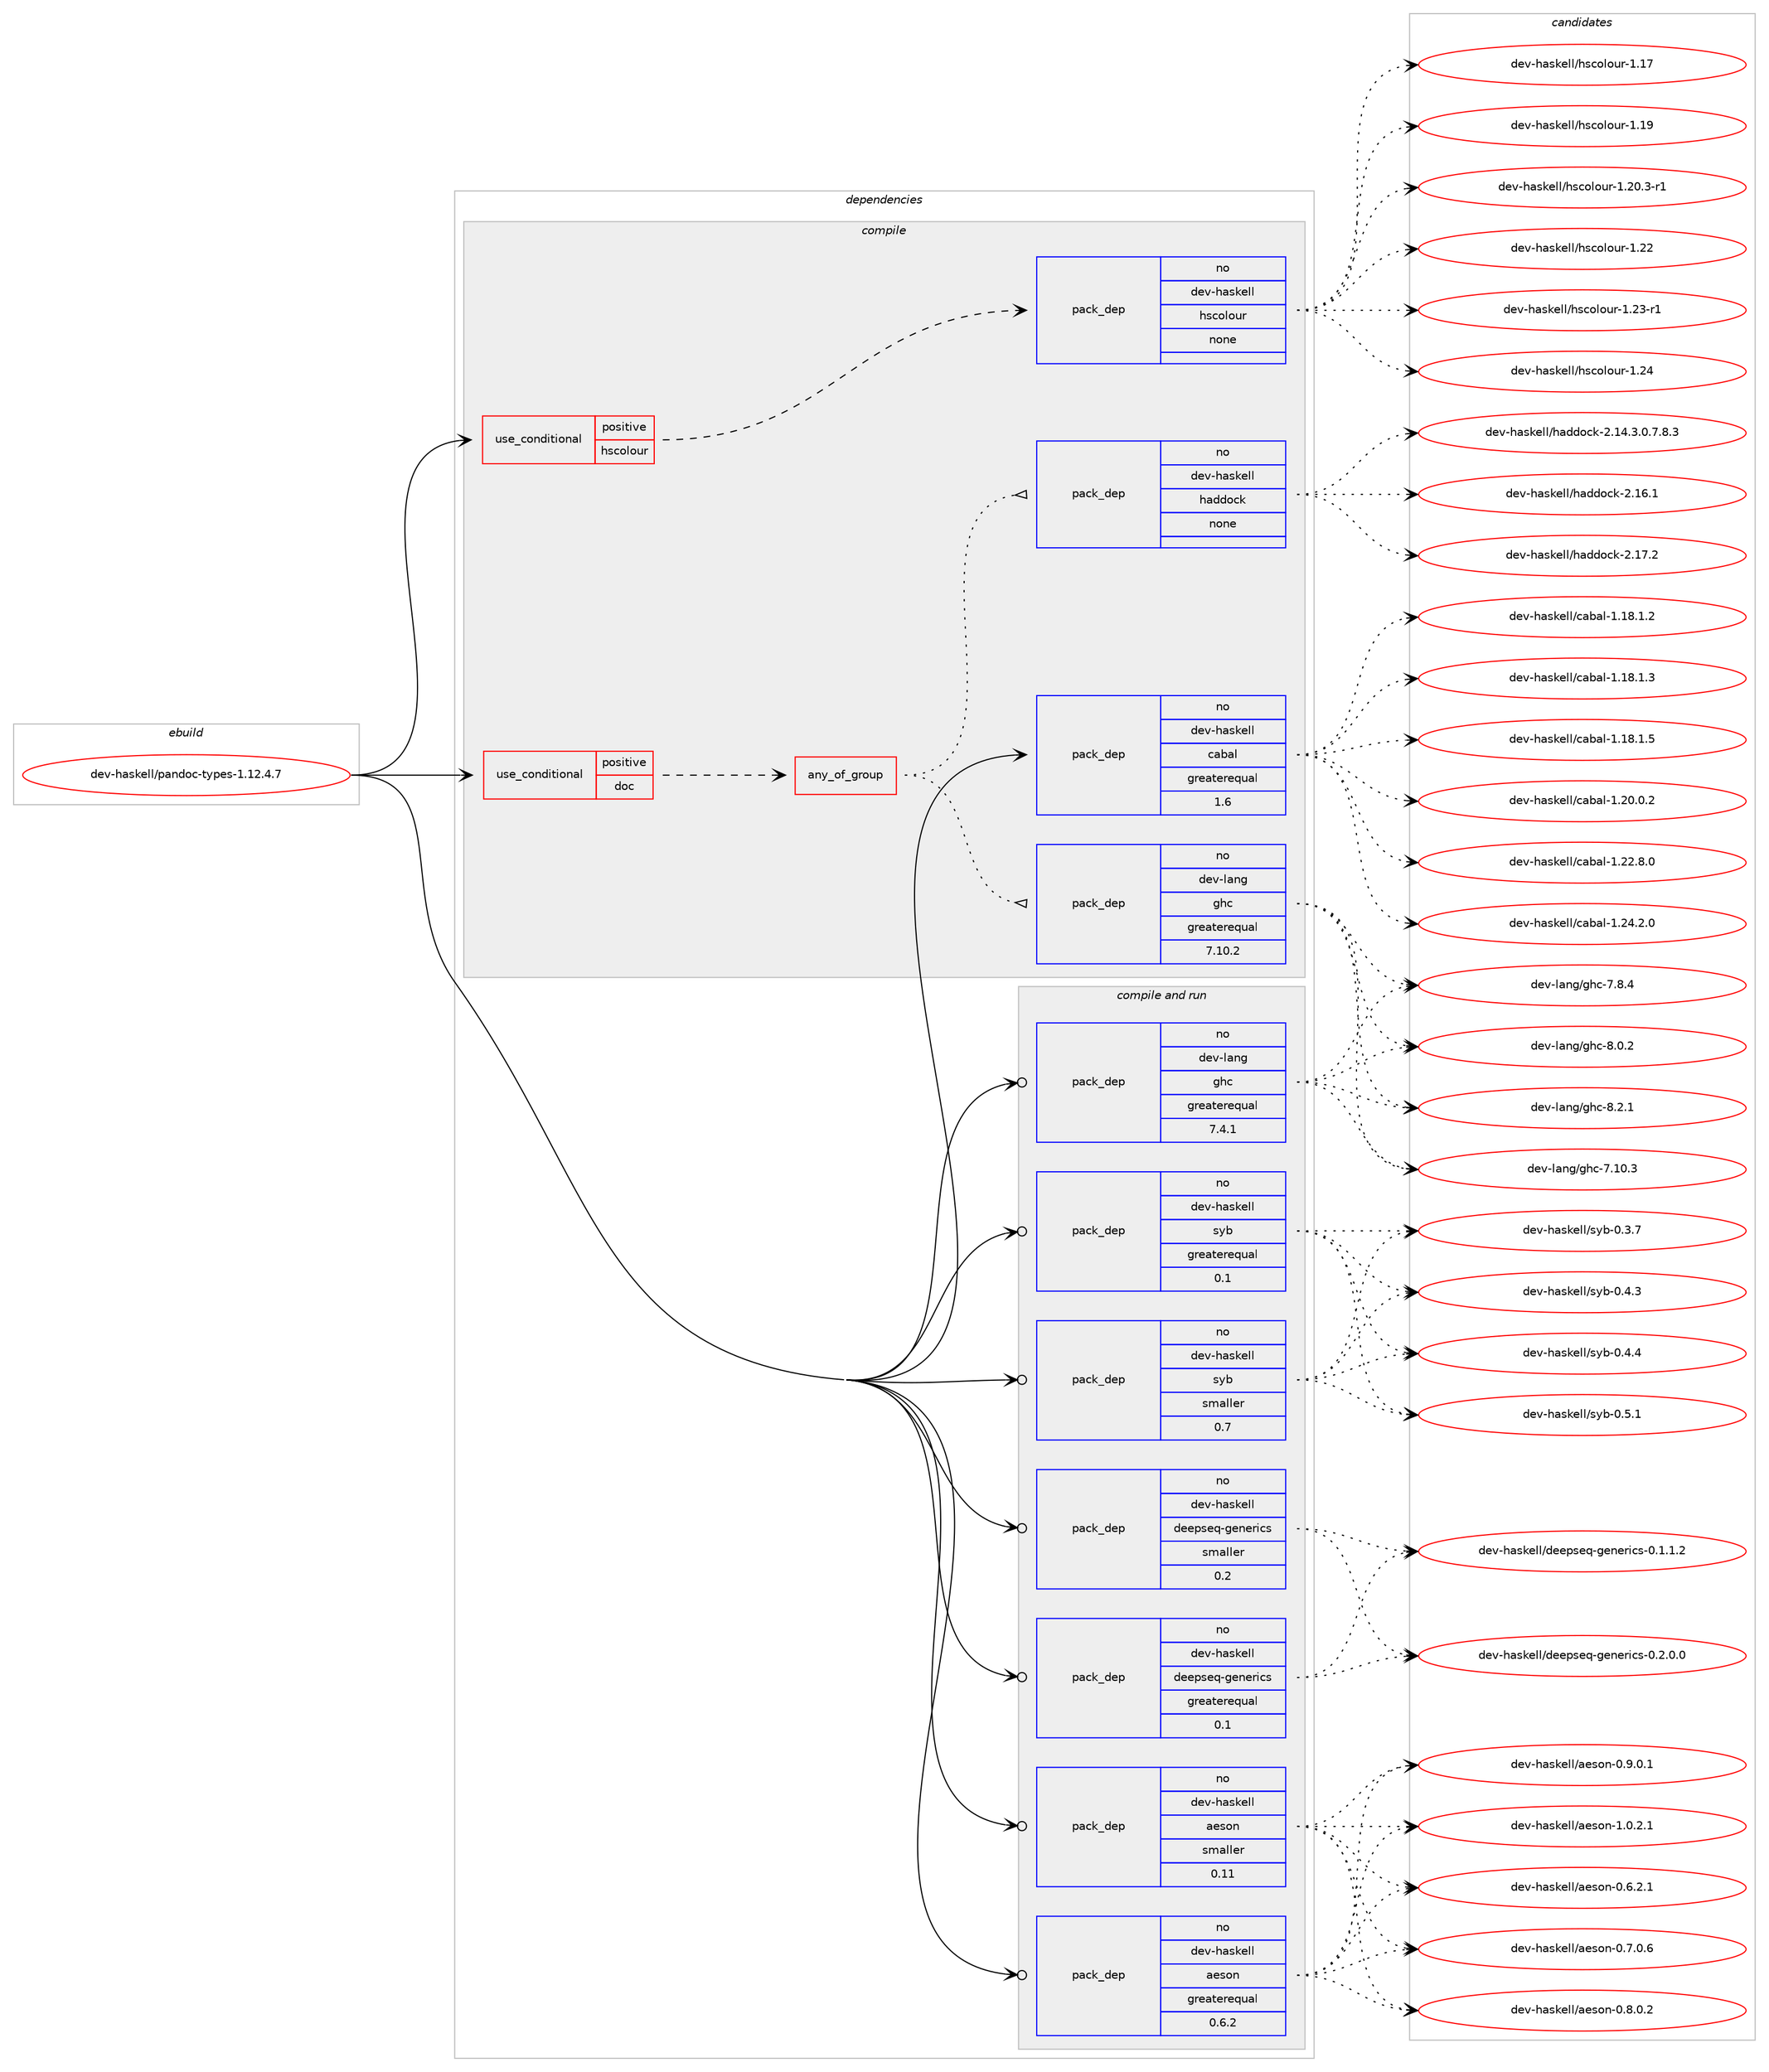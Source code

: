 digraph prolog {

# *************
# Graph options
# *************

newrank=true;
concentrate=true;
compound=true;
graph [rankdir=LR,fontname=Helvetica,fontsize=10,ranksep=1.5];#, ranksep=2.5, nodesep=0.2];
edge  [arrowhead=vee];
node  [fontname=Helvetica,fontsize=10];

# **********
# The ebuild
# **********

subgraph cluster_leftcol {
color=gray;
rank=same;
label=<<i>ebuild</i>>;
id [label="dev-haskell/pandoc-types-1.12.4.7", color=red, width=4, href="../dev-haskell/pandoc-types-1.12.4.7.svg"];
}

# ****************
# The dependencies
# ****************

subgraph cluster_midcol {
color=gray;
label=<<i>dependencies</i>>;
subgraph cluster_compile {
fillcolor="#eeeeee";
style=filled;
label=<<i>compile</i>>;
subgraph cond20262 {
dependency89068 [label=<<TABLE BORDER="0" CELLBORDER="1" CELLSPACING="0" CELLPADDING="4"><TR><TD ROWSPAN="3" CELLPADDING="10">use_conditional</TD></TR><TR><TD>positive</TD></TR><TR><TD>doc</TD></TR></TABLE>>, shape=none, color=red];
subgraph any2464 {
dependency89069 [label=<<TABLE BORDER="0" CELLBORDER="1" CELLSPACING="0" CELLPADDING="4"><TR><TD CELLPADDING="10">any_of_group</TD></TR></TABLE>>, shape=none, color=red];subgraph pack66312 {
dependency89070 [label=<<TABLE BORDER="0" CELLBORDER="1" CELLSPACING="0" CELLPADDING="4" WIDTH="220"><TR><TD ROWSPAN="6" CELLPADDING="30">pack_dep</TD></TR><TR><TD WIDTH="110">no</TD></TR><TR><TD>dev-haskell</TD></TR><TR><TD>haddock</TD></TR><TR><TD>none</TD></TR><TR><TD></TD></TR></TABLE>>, shape=none, color=blue];
}
dependency89069:e -> dependency89070:w [weight=20,style="dotted",arrowhead="oinv"];
subgraph pack66313 {
dependency89071 [label=<<TABLE BORDER="0" CELLBORDER="1" CELLSPACING="0" CELLPADDING="4" WIDTH="220"><TR><TD ROWSPAN="6" CELLPADDING="30">pack_dep</TD></TR><TR><TD WIDTH="110">no</TD></TR><TR><TD>dev-lang</TD></TR><TR><TD>ghc</TD></TR><TR><TD>greaterequal</TD></TR><TR><TD>7.10.2</TD></TR></TABLE>>, shape=none, color=blue];
}
dependency89069:e -> dependency89071:w [weight=20,style="dotted",arrowhead="oinv"];
}
dependency89068:e -> dependency89069:w [weight=20,style="dashed",arrowhead="vee"];
}
id:e -> dependency89068:w [weight=20,style="solid",arrowhead="vee"];
subgraph cond20263 {
dependency89072 [label=<<TABLE BORDER="0" CELLBORDER="1" CELLSPACING="0" CELLPADDING="4"><TR><TD ROWSPAN="3" CELLPADDING="10">use_conditional</TD></TR><TR><TD>positive</TD></TR><TR><TD>hscolour</TD></TR></TABLE>>, shape=none, color=red];
subgraph pack66314 {
dependency89073 [label=<<TABLE BORDER="0" CELLBORDER="1" CELLSPACING="0" CELLPADDING="4" WIDTH="220"><TR><TD ROWSPAN="6" CELLPADDING="30">pack_dep</TD></TR><TR><TD WIDTH="110">no</TD></TR><TR><TD>dev-haskell</TD></TR><TR><TD>hscolour</TD></TR><TR><TD>none</TD></TR><TR><TD></TD></TR></TABLE>>, shape=none, color=blue];
}
dependency89072:e -> dependency89073:w [weight=20,style="dashed",arrowhead="vee"];
}
id:e -> dependency89072:w [weight=20,style="solid",arrowhead="vee"];
subgraph pack66315 {
dependency89074 [label=<<TABLE BORDER="0" CELLBORDER="1" CELLSPACING="0" CELLPADDING="4" WIDTH="220"><TR><TD ROWSPAN="6" CELLPADDING="30">pack_dep</TD></TR><TR><TD WIDTH="110">no</TD></TR><TR><TD>dev-haskell</TD></TR><TR><TD>cabal</TD></TR><TR><TD>greaterequal</TD></TR><TR><TD>1.6</TD></TR></TABLE>>, shape=none, color=blue];
}
id:e -> dependency89074:w [weight=20,style="solid",arrowhead="vee"];
}
subgraph cluster_compileandrun {
fillcolor="#eeeeee";
style=filled;
label=<<i>compile and run</i>>;
subgraph pack66316 {
dependency89075 [label=<<TABLE BORDER="0" CELLBORDER="1" CELLSPACING="0" CELLPADDING="4" WIDTH="220"><TR><TD ROWSPAN="6" CELLPADDING="30">pack_dep</TD></TR><TR><TD WIDTH="110">no</TD></TR><TR><TD>dev-haskell</TD></TR><TR><TD>aeson</TD></TR><TR><TD>greaterequal</TD></TR><TR><TD>0.6.2</TD></TR></TABLE>>, shape=none, color=blue];
}
id:e -> dependency89075:w [weight=20,style="solid",arrowhead="odotvee"];
subgraph pack66317 {
dependency89076 [label=<<TABLE BORDER="0" CELLBORDER="1" CELLSPACING="0" CELLPADDING="4" WIDTH="220"><TR><TD ROWSPAN="6" CELLPADDING="30">pack_dep</TD></TR><TR><TD WIDTH="110">no</TD></TR><TR><TD>dev-haskell</TD></TR><TR><TD>aeson</TD></TR><TR><TD>smaller</TD></TR><TR><TD>0.11</TD></TR></TABLE>>, shape=none, color=blue];
}
id:e -> dependency89076:w [weight=20,style="solid",arrowhead="odotvee"];
subgraph pack66318 {
dependency89077 [label=<<TABLE BORDER="0" CELLBORDER="1" CELLSPACING="0" CELLPADDING="4" WIDTH="220"><TR><TD ROWSPAN="6" CELLPADDING="30">pack_dep</TD></TR><TR><TD WIDTH="110">no</TD></TR><TR><TD>dev-haskell</TD></TR><TR><TD>deepseq-generics</TD></TR><TR><TD>greaterequal</TD></TR><TR><TD>0.1</TD></TR></TABLE>>, shape=none, color=blue];
}
id:e -> dependency89077:w [weight=20,style="solid",arrowhead="odotvee"];
subgraph pack66319 {
dependency89078 [label=<<TABLE BORDER="0" CELLBORDER="1" CELLSPACING="0" CELLPADDING="4" WIDTH="220"><TR><TD ROWSPAN="6" CELLPADDING="30">pack_dep</TD></TR><TR><TD WIDTH="110">no</TD></TR><TR><TD>dev-haskell</TD></TR><TR><TD>deepseq-generics</TD></TR><TR><TD>smaller</TD></TR><TR><TD>0.2</TD></TR></TABLE>>, shape=none, color=blue];
}
id:e -> dependency89078:w [weight=20,style="solid",arrowhead="odotvee"];
subgraph pack66320 {
dependency89079 [label=<<TABLE BORDER="0" CELLBORDER="1" CELLSPACING="0" CELLPADDING="4" WIDTH="220"><TR><TD ROWSPAN="6" CELLPADDING="30">pack_dep</TD></TR><TR><TD WIDTH="110">no</TD></TR><TR><TD>dev-haskell</TD></TR><TR><TD>syb</TD></TR><TR><TD>greaterequal</TD></TR><TR><TD>0.1</TD></TR></TABLE>>, shape=none, color=blue];
}
id:e -> dependency89079:w [weight=20,style="solid",arrowhead="odotvee"];
subgraph pack66321 {
dependency89080 [label=<<TABLE BORDER="0" CELLBORDER="1" CELLSPACING="0" CELLPADDING="4" WIDTH="220"><TR><TD ROWSPAN="6" CELLPADDING="30">pack_dep</TD></TR><TR><TD WIDTH="110">no</TD></TR><TR><TD>dev-haskell</TD></TR><TR><TD>syb</TD></TR><TR><TD>smaller</TD></TR><TR><TD>0.7</TD></TR></TABLE>>, shape=none, color=blue];
}
id:e -> dependency89080:w [weight=20,style="solid",arrowhead="odotvee"];
subgraph pack66322 {
dependency89081 [label=<<TABLE BORDER="0" CELLBORDER="1" CELLSPACING="0" CELLPADDING="4" WIDTH="220"><TR><TD ROWSPAN="6" CELLPADDING="30">pack_dep</TD></TR><TR><TD WIDTH="110">no</TD></TR><TR><TD>dev-lang</TD></TR><TR><TD>ghc</TD></TR><TR><TD>greaterequal</TD></TR><TR><TD>7.4.1</TD></TR></TABLE>>, shape=none, color=blue];
}
id:e -> dependency89081:w [weight=20,style="solid",arrowhead="odotvee"];
}
subgraph cluster_run {
fillcolor="#eeeeee";
style=filled;
label=<<i>run</i>>;
}
}

# **************
# The candidates
# **************

subgraph cluster_choices {
rank=same;
color=gray;
label=<<i>candidates</i>>;

subgraph choice66312 {
color=black;
nodesep=1;
choice1001011184510497115107101108108471049710010011199107455046495246514648465546564651 [label="dev-haskell/haddock-2.14.3.0.7.8.3", color=red, width=4,href="../dev-haskell/haddock-2.14.3.0.7.8.3.svg"];
choice100101118451049711510710110810847104971001001119910745504649544649 [label="dev-haskell/haddock-2.16.1", color=red, width=4,href="../dev-haskell/haddock-2.16.1.svg"];
choice100101118451049711510710110810847104971001001119910745504649554650 [label="dev-haskell/haddock-2.17.2", color=red, width=4,href="../dev-haskell/haddock-2.17.2.svg"];
dependency89070:e -> choice1001011184510497115107101108108471049710010011199107455046495246514648465546564651:w [style=dotted,weight="100"];
dependency89070:e -> choice100101118451049711510710110810847104971001001119910745504649544649:w [style=dotted,weight="100"];
dependency89070:e -> choice100101118451049711510710110810847104971001001119910745504649554650:w [style=dotted,weight="100"];
}
subgraph choice66313 {
color=black;
nodesep=1;
choice1001011184510897110103471031049945554649484651 [label="dev-lang/ghc-7.10.3", color=red, width=4,href="../dev-lang/ghc-7.10.3.svg"];
choice10010111845108971101034710310499455546564652 [label="dev-lang/ghc-7.8.4", color=red, width=4,href="../dev-lang/ghc-7.8.4.svg"];
choice10010111845108971101034710310499455646484650 [label="dev-lang/ghc-8.0.2", color=red, width=4,href="../dev-lang/ghc-8.0.2.svg"];
choice10010111845108971101034710310499455646504649 [label="dev-lang/ghc-8.2.1", color=red, width=4,href="../dev-lang/ghc-8.2.1.svg"];
dependency89071:e -> choice1001011184510897110103471031049945554649484651:w [style=dotted,weight="100"];
dependency89071:e -> choice10010111845108971101034710310499455546564652:w [style=dotted,weight="100"];
dependency89071:e -> choice10010111845108971101034710310499455646484650:w [style=dotted,weight="100"];
dependency89071:e -> choice10010111845108971101034710310499455646504649:w [style=dotted,weight="100"];
}
subgraph choice66314 {
color=black;
nodesep=1;
choice100101118451049711510710110810847104115991111081111171144549464955 [label="dev-haskell/hscolour-1.17", color=red, width=4,href="../dev-haskell/hscolour-1.17.svg"];
choice100101118451049711510710110810847104115991111081111171144549464957 [label="dev-haskell/hscolour-1.19", color=red, width=4,href="../dev-haskell/hscolour-1.19.svg"];
choice10010111845104971151071011081084710411599111108111117114454946504846514511449 [label="dev-haskell/hscolour-1.20.3-r1", color=red, width=4,href="../dev-haskell/hscolour-1.20.3-r1.svg"];
choice100101118451049711510710110810847104115991111081111171144549465050 [label="dev-haskell/hscolour-1.22", color=red, width=4,href="../dev-haskell/hscolour-1.22.svg"];
choice1001011184510497115107101108108471041159911110811111711445494650514511449 [label="dev-haskell/hscolour-1.23-r1", color=red, width=4,href="../dev-haskell/hscolour-1.23-r1.svg"];
choice100101118451049711510710110810847104115991111081111171144549465052 [label="dev-haskell/hscolour-1.24", color=red, width=4,href="../dev-haskell/hscolour-1.24.svg"];
dependency89073:e -> choice100101118451049711510710110810847104115991111081111171144549464955:w [style=dotted,weight="100"];
dependency89073:e -> choice100101118451049711510710110810847104115991111081111171144549464957:w [style=dotted,weight="100"];
dependency89073:e -> choice10010111845104971151071011081084710411599111108111117114454946504846514511449:w [style=dotted,weight="100"];
dependency89073:e -> choice100101118451049711510710110810847104115991111081111171144549465050:w [style=dotted,weight="100"];
dependency89073:e -> choice1001011184510497115107101108108471041159911110811111711445494650514511449:w [style=dotted,weight="100"];
dependency89073:e -> choice100101118451049711510710110810847104115991111081111171144549465052:w [style=dotted,weight="100"];
}
subgraph choice66315 {
color=black;
nodesep=1;
choice10010111845104971151071011081084799979897108454946495646494650 [label="dev-haskell/cabal-1.18.1.2", color=red, width=4,href="../dev-haskell/cabal-1.18.1.2.svg"];
choice10010111845104971151071011081084799979897108454946495646494651 [label="dev-haskell/cabal-1.18.1.3", color=red, width=4,href="../dev-haskell/cabal-1.18.1.3.svg"];
choice10010111845104971151071011081084799979897108454946495646494653 [label="dev-haskell/cabal-1.18.1.5", color=red, width=4,href="../dev-haskell/cabal-1.18.1.5.svg"];
choice10010111845104971151071011081084799979897108454946504846484650 [label="dev-haskell/cabal-1.20.0.2", color=red, width=4,href="../dev-haskell/cabal-1.20.0.2.svg"];
choice10010111845104971151071011081084799979897108454946505046564648 [label="dev-haskell/cabal-1.22.8.0", color=red, width=4,href="../dev-haskell/cabal-1.22.8.0.svg"];
choice10010111845104971151071011081084799979897108454946505246504648 [label="dev-haskell/cabal-1.24.2.0", color=red, width=4,href="../dev-haskell/cabal-1.24.2.0.svg"];
dependency89074:e -> choice10010111845104971151071011081084799979897108454946495646494650:w [style=dotted,weight="100"];
dependency89074:e -> choice10010111845104971151071011081084799979897108454946495646494651:w [style=dotted,weight="100"];
dependency89074:e -> choice10010111845104971151071011081084799979897108454946495646494653:w [style=dotted,weight="100"];
dependency89074:e -> choice10010111845104971151071011081084799979897108454946504846484650:w [style=dotted,weight="100"];
dependency89074:e -> choice10010111845104971151071011081084799979897108454946505046564648:w [style=dotted,weight="100"];
dependency89074:e -> choice10010111845104971151071011081084799979897108454946505246504648:w [style=dotted,weight="100"];
}
subgraph choice66316 {
color=black;
nodesep=1;
choice100101118451049711510710110810847971011151111104548465446504649 [label="dev-haskell/aeson-0.6.2.1", color=red, width=4,href="../dev-haskell/aeson-0.6.2.1.svg"];
choice100101118451049711510710110810847971011151111104548465546484654 [label="dev-haskell/aeson-0.7.0.6", color=red, width=4,href="../dev-haskell/aeson-0.7.0.6.svg"];
choice100101118451049711510710110810847971011151111104548465646484650 [label="dev-haskell/aeson-0.8.0.2", color=red, width=4,href="../dev-haskell/aeson-0.8.0.2.svg"];
choice100101118451049711510710110810847971011151111104548465746484649 [label="dev-haskell/aeson-0.9.0.1", color=red, width=4,href="../dev-haskell/aeson-0.9.0.1.svg"];
choice100101118451049711510710110810847971011151111104549464846504649 [label="dev-haskell/aeson-1.0.2.1", color=red, width=4,href="../dev-haskell/aeson-1.0.2.1.svg"];
dependency89075:e -> choice100101118451049711510710110810847971011151111104548465446504649:w [style=dotted,weight="100"];
dependency89075:e -> choice100101118451049711510710110810847971011151111104548465546484654:w [style=dotted,weight="100"];
dependency89075:e -> choice100101118451049711510710110810847971011151111104548465646484650:w [style=dotted,weight="100"];
dependency89075:e -> choice100101118451049711510710110810847971011151111104548465746484649:w [style=dotted,weight="100"];
dependency89075:e -> choice100101118451049711510710110810847971011151111104549464846504649:w [style=dotted,weight="100"];
}
subgraph choice66317 {
color=black;
nodesep=1;
choice100101118451049711510710110810847971011151111104548465446504649 [label="dev-haskell/aeson-0.6.2.1", color=red, width=4,href="../dev-haskell/aeson-0.6.2.1.svg"];
choice100101118451049711510710110810847971011151111104548465546484654 [label="dev-haskell/aeson-0.7.0.6", color=red, width=4,href="../dev-haskell/aeson-0.7.0.6.svg"];
choice100101118451049711510710110810847971011151111104548465646484650 [label="dev-haskell/aeson-0.8.0.2", color=red, width=4,href="../dev-haskell/aeson-0.8.0.2.svg"];
choice100101118451049711510710110810847971011151111104548465746484649 [label="dev-haskell/aeson-0.9.0.1", color=red, width=4,href="../dev-haskell/aeson-0.9.0.1.svg"];
choice100101118451049711510710110810847971011151111104549464846504649 [label="dev-haskell/aeson-1.0.2.1", color=red, width=4,href="../dev-haskell/aeson-1.0.2.1.svg"];
dependency89076:e -> choice100101118451049711510710110810847971011151111104548465446504649:w [style=dotted,weight="100"];
dependency89076:e -> choice100101118451049711510710110810847971011151111104548465546484654:w [style=dotted,weight="100"];
dependency89076:e -> choice100101118451049711510710110810847971011151111104548465646484650:w [style=dotted,weight="100"];
dependency89076:e -> choice100101118451049711510710110810847971011151111104548465746484649:w [style=dotted,weight="100"];
dependency89076:e -> choice100101118451049711510710110810847971011151111104549464846504649:w [style=dotted,weight="100"];
}
subgraph choice66318 {
color=black;
nodesep=1;
choice10010111845104971151071011081084710010110111211510111345103101110101114105991154548464946494650 [label="dev-haskell/deepseq-generics-0.1.1.2", color=red, width=4,href="../dev-haskell/deepseq-generics-0.1.1.2.svg"];
choice10010111845104971151071011081084710010110111211510111345103101110101114105991154548465046484648 [label="dev-haskell/deepseq-generics-0.2.0.0", color=red, width=4,href="../dev-haskell/deepseq-generics-0.2.0.0.svg"];
dependency89077:e -> choice10010111845104971151071011081084710010110111211510111345103101110101114105991154548464946494650:w [style=dotted,weight="100"];
dependency89077:e -> choice10010111845104971151071011081084710010110111211510111345103101110101114105991154548465046484648:w [style=dotted,weight="100"];
}
subgraph choice66319 {
color=black;
nodesep=1;
choice10010111845104971151071011081084710010110111211510111345103101110101114105991154548464946494650 [label="dev-haskell/deepseq-generics-0.1.1.2", color=red, width=4,href="../dev-haskell/deepseq-generics-0.1.1.2.svg"];
choice10010111845104971151071011081084710010110111211510111345103101110101114105991154548465046484648 [label="dev-haskell/deepseq-generics-0.2.0.0", color=red, width=4,href="../dev-haskell/deepseq-generics-0.2.0.0.svg"];
dependency89078:e -> choice10010111845104971151071011081084710010110111211510111345103101110101114105991154548464946494650:w [style=dotted,weight="100"];
dependency89078:e -> choice10010111845104971151071011081084710010110111211510111345103101110101114105991154548465046484648:w [style=dotted,weight="100"];
}
subgraph choice66320 {
color=black;
nodesep=1;
choice10010111845104971151071011081084711512198454846514655 [label="dev-haskell/syb-0.3.7", color=red, width=4,href="../dev-haskell/syb-0.3.7.svg"];
choice10010111845104971151071011081084711512198454846524651 [label="dev-haskell/syb-0.4.3", color=red, width=4,href="../dev-haskell/syb-0.4.3.svg"];
choice10010111845104971151071011081084711512198454846524652 [label="dev-haskell/syb-0.4.4", color=red, width=4,href="../dev-haskell/syb-0.4.4.svg"];
choice10010111845104971151071011081084711512198454846534649 [label="dev-haskell/syb-0.5.1", color=red, width=4,href="../dev-haskell/syb-0.5.1.svg"];
dependency89079:e -> choice10010111845104971151071011081084711512198454846514655:w [style=dotted,weight="100"];
dependency89079:e -> choice10010111845104971151071011081084711512198454846524651:w [style=dotted,weight="100"];
dependency89079:e -> choice10010111845104971151071011081084711512198454846524652:w [style=dotted,weight="100"];
dependency89079:e -> choice10010111845104971151071011081084711512198454846534649:w [style=dotted,weight="100"];
}
subgraph choice66321 {
color=black;
nodesep=1;
choice10010111845104971151071011081084711512198454846514655 [label="dev-haskell/syb-0.3.7", color=red, width=4,href="../dev-haskell/syb-0.3.7.svg"];
choice10010111845104971151071011081084711512198454846524651 [label="dev-haskell/syb-0.4.3", color=red, width=4,href="../dev-haskell/syb-0.4.3.svg"];
choice10010111845104971151071011081084711512198454846524652 [label="dev-haskell/syb-0.4.4", color=red, width=4,href="../dev-haskell/syb-0.4.4.svg"];
choice10010111845104971151071011081084711512198454846534649 [label="dev-haskell/syb-0.5.1", color=red, width=4,href="../dev-haskell/syb-0.5.1.svg"];
dependency89080:e -> choice10010111845104971151071011081084711512198454846514655:w [style=dotted,weight="100"];
dependency89080:e -> choice10010111845104971151071011081084711512198454846524651:w [style=dotted,weight="100"];
dependency89080:e -> choice10010111845104971151071011081084711512198454846524652:w [style=dotted,weight="100"];
dependency89080:e -> choice10010111845104971151071011081084711512198454846534649:w [style=dotted,weight="100"];
}
subgraph choice66322 {
color=black;
nodesep=1;
choice1001011184510897110103471031049945554649484651 [label="dev-lang/ghc-7.10.3", color=red, width=4,href="../dev-lang/ghc-7.10.3.svg"];
choice10010111845108971101034710310499455546564652 [label="dev-lang/ghc-7.8.4", color=red, width=4,href="../dev-lang/ghc-7.8.4.svg"];
choice10010111845108971101034710310499455646484650 [label="dev-lang/ghc-8.0.2", color=red, width=4,href="../dev-lang/ghc-8.0.2.svg"];
choice10010111845108971101034710310499455646504649 [label="dev-lang/ghc-8.2.1", color=red, width=4,href="../dev-lang/ghc-8.2.1.svg"];
dependency89081:e -> choice1001011184510897110103471031049945554649484651:w [style=dotted,weight="100"];
dependency89081:e -> choice10010111845108971101034710310499455546564652:w [style=dotted,weight="100"];
dependency89081:e -> choice10010111845108971101034710310499455646484650:w [style=dotted,weight="100"];
dependency89081:e -> choice10010111845108971101034710310499455646504649:w [style=dotted,weight="100"];
}
}

}

